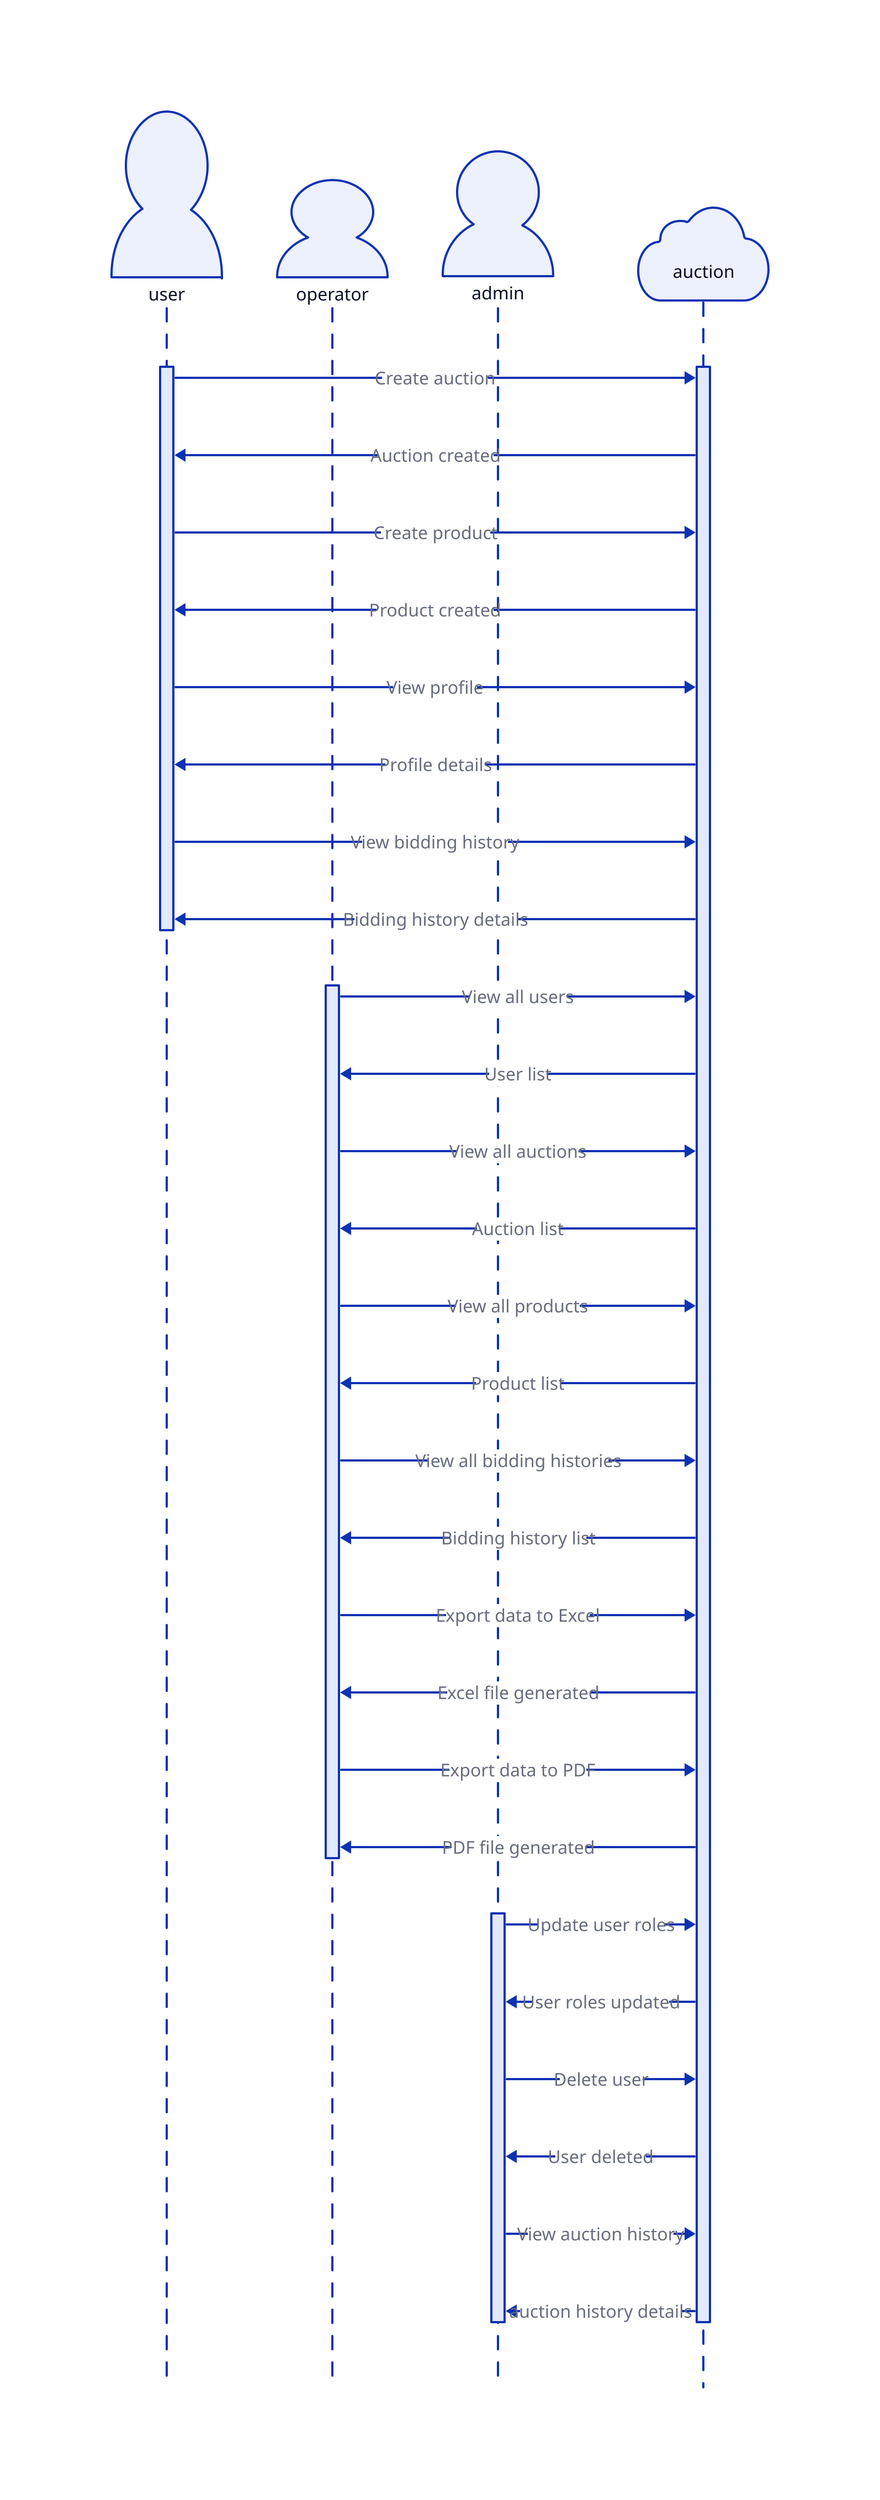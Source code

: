 shape: sequence_diagram
user: { shape: person }
operator: { shape: person }
admin: { shape: person }
auction: { shape: cloud }

user.t -> auction.t: Create auction
auction.t -> user.t: Auction created

user.t -> auction.t: Create product
auction.t -> user.t: Product created

user.t -> auction.t: View profile
auction.t -> user.t: Profile details

user.t -> auction.t: View bidding history
auction.t -> user.t: Bidding history details

operator.t -> auction.t: View all users
auction.t -> operator.t: User list

operator.t -> auction.t: View all auctions
auction.t -> operator.t: Auction list

operator.t -> auction.t: View all products
auction.t -> operator.t: Product list

operator.t -> auction.t: View all bidding histories
auction.t -> operator.t: Bidding history list

operator.t -> auction.t: Export data to Excel
auction.t -> operator.t: Excel file generated

operator.t -> auction.t: Export data to PDF
auction.t -> operator.t: PDF file generated

admin.t -> auction.t: Update user roles
auction.t -> admin.t: User roles updated

admin.t -> auction.t: Delete user
auction.t -> admin.t: User deleted

admin.t -> auction.t: View auction history
auction.t -> admin.t: auction history details
